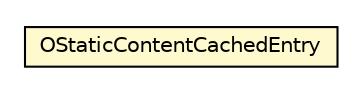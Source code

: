 #!/usr/local/bin/dot
#
# Class diagram 
# Generated by UMLGraph version R5_6-24-gf6e263 (http://www.umlgraph.org/)
#

digraph G {
	edge [fontname="Helvetica",fontsize=10,labelfontname="Helvetica",labelfontsize=10];
	node [fontname="Helvetica",fontsize=10,shape=plaintext];
	nodesep=0.25;
	ranksep=0.5;
	// com.orientechnologies.orient.server.network.protocol.http.command.get.OStaticContentCachedEntry
	c3990831 [label=<<table title="com.orientechnologies.orient.server.network.protocol.http.command.get.OStaticContentCachedEntry" border="0" cellborder="1" cellspacing="0" cellpadding="2" port="p" bgcolor="lemonChiffon" href="./OStaticContentCachedEntry.html">
		<tr><td><table border="0" cellspacing="0" cellpadding="1">
<tr><td align="center" balign="center"> OStaticContentCachedEntry </td></tr>
		</table></td></tr>
		</table>>, URL="./OStaticContentCachedEntry.html", fontname="Helvetica", fontcolor="black", fontsize=10.0];
}

